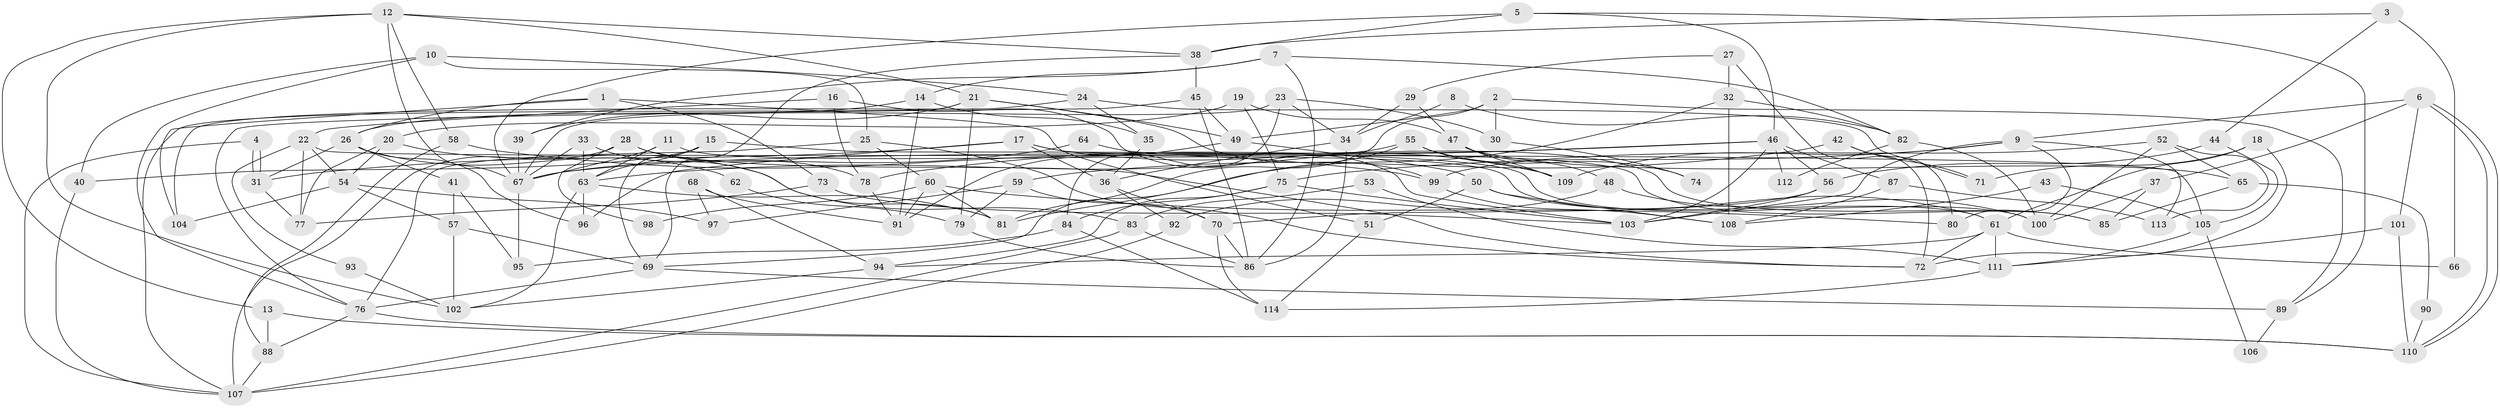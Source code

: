 // coarse degree distribution, {4: 0.2608695652173913, 5: 0.2608695652173913, 6: 0.14492753623188406, 2: 0.08695652173913043, 9: 0.043478260869565216, 7: 0.10144927536231885, 8: 0.043478260869565216, 3: 0.057971014492753624}
// Generated by graph-tools (version 1.1) at 2025/37/03/04/25 23:37:12]
// undirected, 114 vertices, 228 edges
graph export_dot {
  node [color=gray90,style=filled];
  1;
  2;
  3;
  4;
  5;
  6;
  7;
  8;
  9;
  10;
  11;
  12;
  13;
  14;
  15;
  16;
  17;
  18;
  19;
  20;
  21;
  22;
  23;
  24;
  25;
  26;
  27;
  28;
  29;
  30;
  31;
  32;
  33;
  34;
  35;
  36;
  37;
  38;
  39;
  40;
  41;
  42;
  43;
  44;
  45;
  46;
  47;
  48;
  49;
  50;
  51;
  52;
  53;
  54;
  55;
  56;
  57;
  58;
  59;
  60;
  61;
  62;
  63;
  64;
  65;
  66;
  67;
  68;
  69;
  70;
  71;
  72;
  73;
  74;
  75;
  76;
  77;
  78;
  79;
  80;
  81;
  82;
  83;
  84;
  85;
  86;
  87;
  88;
  89;
  90;
  91;
  92;
  93;
  94;
  95;
  96;
  97;
  98;
  99;
  100;
  101;
  102;
  103;
  104;
  105;
  106;
  107;
  108;
  109;
  110;
  111;
  112;
  113;
  114;
  1 -- 104;
  1 -- 26;
  1 -- 51;
  1 -- 73;
  2 -- 49;
  2 -- 81;
  2 -- 30;
  2 -- 89;
  3 -- 38;
  3 -- 44;
  3 -- 66;
  4 -- 31;
  4 -- 31;
  4 -- 107;
  5 -- 46;
  5 -- 38;
  5 -- 67;
  5 -- 89;
  6 -- 110;
  6 -- 110;
  6 -- 9;
  6 -- 37;
  6 -- 101;
  7 -- 86;
  7 -- 82;
  7 -- 14;
  7 -- 39;
  8 -- 82;
  8 -- 34;
  9 -- 113;
  9 -- 75;
  9 -- 80;
  9 -- 103;
  9 -- 109;
  10 -- 76;
  10 -- 40;
  10 -- 24;
  10 -- 25;
  11 -- 67;
  11 -- 63;
  11 -- 61;
  12 -- 21;
  12 -- 102;
  12 -- 13;
  12 -- 38;
  12 -- 58;
  12 -- 67;
  13 -- 110;
  13 -- 88;
  14 -- 91;
  14 -- 26;
  14 -- 35;
  15 -- 69;
  15 -- 63;
  15 -- 40;
  15 -- 100;
  16 -- 22;
  16 -- 103;
  16 -- 78;
  17 -- 31;
  17 -- 85;
  17 -- 36;
  17 -- 96;
  17 -- 109;
  18 -- 61;
  18 -- 72;
  18 -- 71;
  19 -- 20;
  19 -- 75;
  19 -- 47;
  20 -- 77;
  20 -- 54;
  20 -- 83;
  21 -- 49;
  21 -- 39;
  21 -- 79;
  21 -- 99;
  21 -- 107;
  22 -- 77;
  22 -- 54;
  22 -- 93;
  22 -- 105;
  23 -- 34;
  23 -- 67;
  23 -- 30;
  23 -- 84;
  24 -- 71;
  24 -- 35;
  24 -- 104;
  25 -- 76;
  25 -- 60;
  25 -- 72;
  26 -- 96;
  26 -- 31;
  26 -- 41;
  26 -- 62;
  27 -- 29;
  27 -- 72;
  27 -- 32;
  28 -- 72;
  28 -- 107;
  28 -- 78;
  28 -- 98;
  29 -- 47;
  29 -- 34;
  30 -- 74;
  31 -- 77;
  32 -- 108;
  32 -- 81;
  32 -- 82;
  33 -- 81;
  33 -- 67;
  33 -- 63;
  34 -- 86;
  34 -- 36;
  35 -- 36;
  36 -- 70;
  36 -- 92;
  37 -- 100;
  37 -- 85;
  38 -- 69;
  38 -- 45;
  39 -- 67;
  40 -- 107;
  41 -- 95;
  41 -- 57;
  42 -- 80;
  42 -- 59;
  42 -- 71;
  43 -- 108;
  43 -- 105;
  44 -- 56;
  44 -- 105;
  45 -- 76;
  45 -- 49;
  45 -- 86;
  46 -- 78;
  46 -- 67;
  46 -- 56;
  46 -- 87;
  46 -- 103;
  46 -- 112;
  47 -- 109;
  47 -- 48;
  47 -- 65;
  48 -- 92;
  48 -- 100;
  49 -- 50;
  49 -- 91;
  50 -- 51;
  50 -- 61;
  50 -- 108;
  51 -- 114;
  52 -- 100;
  52 -- 99;
  52 -- 65;
  52 -- 113;
  53 -- 111;
  53 -- 83;
  54 -- 57;
  54 -- 97;
  54 -- 104;
  55 -- 109;
  55 -- 63;
  55 -- 69;
  55 -- 74;
  56 -- 103;
  56 -- 70;
  57 -- 69;
  57 -- 102;
  58 -- 88;
  58 -- 99;
  59 -- 79;
  59 -- 70;
  59 -- 97;
  60 -- 91;
  60 -- 80;
  60 -- 81;
  60 -- 98;
  61 -- 111;
  61 -- 66;
  61 -- 72;
  61 -- 94;
  62 -- 79;
  63 -- 81;
  63 -- 96;
  63 -- 102;
  64 -- 85;
  64 -- 67;
  65 -- 85;
  65 -- 90;
  67 -- 95;
  68 -- 91;
  68 -- 94;
  68 -- 97;
  69 -- 89;
  69 -- 76;
  70 -- 86;
  70 -- 114;
  73 -- 103;
  73 -- 77;
  75 -- 103;
  75 -- 94;
  75 -- 84;
  76 -- 88;
  76 -- 110;
  78 -- 91;
  79 -- 86;
  82 -- 100;
  82 -- 112;
  83 -- 86;
  83 -- 107;
  84 -- 95;
  84 -- 114;
  87 -- 108;
  87 -- 113;
  88 -- 107;
  89 -- 106;
  90 -- 110;
  92 -- 107;
  93 -- 102;
  94 -- 102;
  99 -- 108;
  101 -- 110;
  101 -- 111;
  105 -- 111;
  105 -- 106;
  111 -- 114;
}
